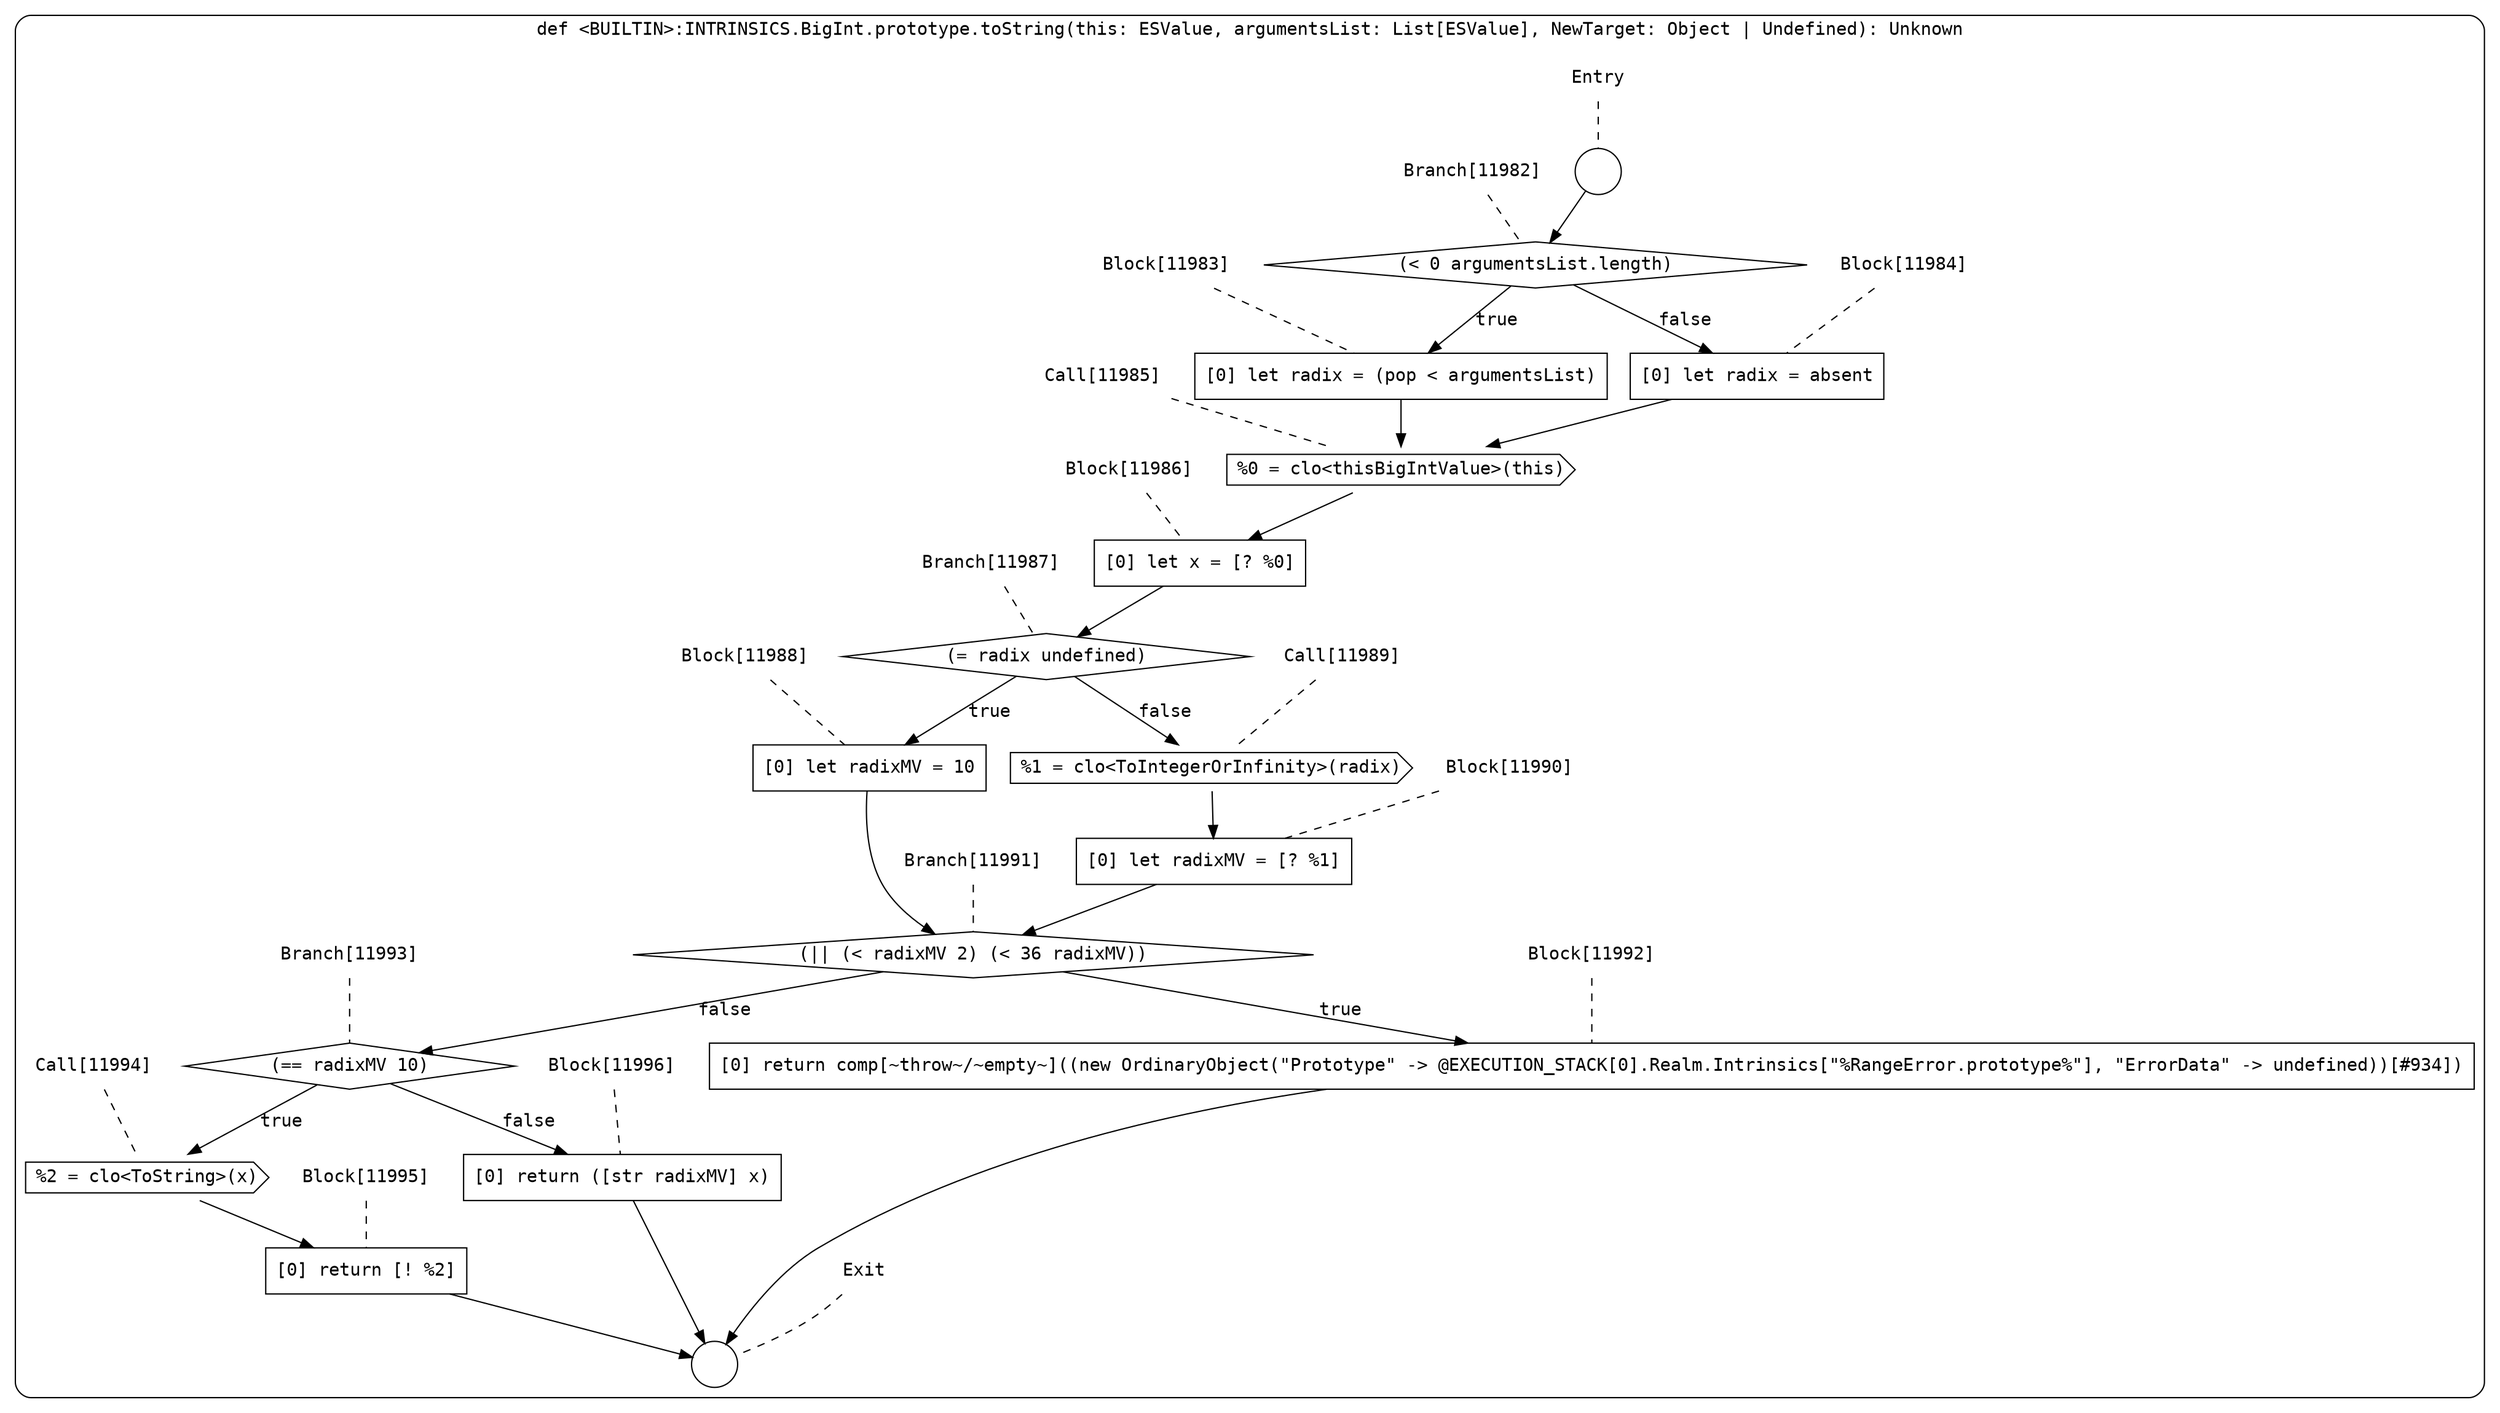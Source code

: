 digraph {
  graph [fontname = "Consolas"]
  node [fontname = "Consolas"]
  edge [fontname = "Consolas"]
  subgraph cluster2074 {
    label = "def <BUILTIN>:INTRINSICS.BigInt.prototype.toString(this: ESValue, argumentsList: List[ESValue], NewTarget: Object | Undefined): Unknown"
    style = rounded
    cluster2074_entry_name [shape=none, label=<<font color="black">Entry</font>>]
    cluster2074_entry_name -> cluster2074_entry [arrowhead=none, color="black", style=dashed]
    cluster2074_entry [shape=circle label=" " color="black" fillcolor="white" style=filled]
    cluster2074_entry -> node11982 [color="black"]
    cluster2074_exit_name [shape=none, label=<<font color="black">Exit</font>>]
    cluster2074_exit_name -> cluster2074_exit [arrowhead=none, color="black", style=dashed]
    cluster2074_exit [shape=circle label=" " color="black" fillcolor="white" style=filled]
    node11982_name [shape=none, label=<<font color="black">Branch[11982]</font>>]
    node11982_name -> node11982 [arrowhead=none, color="black", style=dashed]
    node11982 [shape=diamond, label=<<font color="black">(&lt; 0 argumentsList.length)</font>> color="black" fillcolor="white", style=filled]
    node11982 -> node11983 [label=<<font color="black">true</font>> color="black"]
    node11982 -> node11984 [label=<<font color="black">false</font>> color="black"]
    node11983_name [shape=none, label=<<font color="black">Block[11983]</font>>]
    node11983_name -> node11983 [arrowhead=none, color="black", style=dashed]
    node11983 [shape=box, label=<<font color="black">[0] let radix = (pop &lt; argumentsList)<BR ALIGN="LEFT"/></font>> color="black" fillcolor="white", style=filled]
    node11983 -> node11985 [color="black"]
    node11984_name [shape=none, label=<<font color="black">Block[11984]</font>>]
    node11984_name -> node11984 [arrowhead=none, color="black", style=dashed]
    node11984 [shape=box, label=<<font color="black">[0] let radix = absent<BR ALIGN="LEFT"/></font>> color="black" fillcolor="white", style=filled]
    node11984 -> node11985 [color="black"]
    node11985_name [shape=none, label=<<font color="black">Call[11985]</font>>]
    node11985_name -> node11985 [arrowhead=none, color="black", style=dashed]
    node11985 [shape=cds, label=<<font color="black">%0 = clo&lt;thisBigIntValue&gt;(this)</font>> color="black" fillcolor="white", style=filled]
    node11985 -> node11986 [color="black"]
    node11986_name [shape=none, label=<<font color="black">Block[11986]</font>>]
    node11986_name -> node11986 [arrowhead=none, color="black", style=dashed]
    node11986 [shape=box, label=<<font color="black">[0] let x = [? %0]<BR ALIGN="LEFT"/></font>> color="black" fillcolor="white", style=filled]
    node11986 -> node11987 [color="black"]
    node11987_name [shape=none, label=<<font color="black">Branch[11987]</font>>]
    node11987_name -> node11987 [arrowhead=none, color="black", style=dashed]
    node11987 [shape=diamond, label=<<font color="black">(= radix undefined)</font>> color="black" fillcolor="white", style=filled]
    node11987 -> node11988 [label=<<font color="black">true</font>> color="black"]
    node11987 -> node11989 [label=<<font color="black">false</font>> color="black"]
    node11988_name [shape=none, label=<<font color="black">Block[11988]</font>>]
    node11988_name -> node11988 [arrowhead=none, color="black", style=dashed]
    node11988 [shape=box, label=<<font color="black">[0] let radixMV = 10<BR ALIGN="LEFT"/></font>> color="black" fillcolor="white", style=filled]
    node11988 -> node11991 [color="black"]
    node11989_name [shape=none, label=<<font color="black">Call[11989]</font>>]
    node11989_name -> node11989 [arrowhead=none, color="black", style=dashed]
    node11989 [shape=cds, label=<<font color="black">%1 = clo&lt;ToIntegerOrInfinity&gt;(radix)</font>> color="black" fillcolor="white", style=filled]
    node11989 -> node11990 [color="black"]
    node11991_name [shape=none, label=<<font color="black">Branch[11991]</font>>]
    node11991_name -> node11991 [arrowhead=none, color="black", style=dashed]
    node11991 [shape=diamond, label=<<font color="black">(|| (&lt; radixMV 2) (&lt; 36 radixMV))</font>> color="black" fillcolor="white", style=filled]
    node11991 -> node11992 [label=<<font color="black">true</font>> color="black"]
    node11991 -> node11993 [label=<<font color="black">false</font>> color="black"]
    node11990_name [shape=none, label=<<font color="black">Block[11990]</font>>]
    node11990_name -> node11990 [arrowhead=none, color="black", style=dashed]
    node11990 [shape=box, label=<<font color="black">[0] let radixMV = [? %1]<BR ALIGN="LEFT"/></font>> color="black" fillcolor="white", style=filled]
    node11990 -> node11991 [color="black"]
    node11992_name [shape=none, label=<<font color="black">Block[11992]</font>>]
    node11992_name -> node11992 [arrowhead=none, color="black", style=dashed]
    node11992 [shape=box, label=<<font color="black">[0] return comp[~throw~/~empty~]((new OrdinaryObject(&quot;Prototype&quot; -&gt; @EXECUTION_STACK[0].Realm.Intrinsics[&quot;%RangeError.prototype%&quot;], &quot;ErrorData&quot; -&gt; undefined))[#934])<BR ALIGN="LEFT"/></font>> color="black" fillcolor="white", style=filled]
    node11992 -> cluster2074_exit [color="black"]
    node11993_name [shape=none, label=<<font color="black">Branch[11993]</font>>]
    node11993_name -> node11993 [arrowhead=none, color="black", style=dashed]
    node11993 [shape=diamond, label=<<font color="black">(== radixMV 10)</font>> color="black" fillcolor="white", style=filled]
    node11993 -> node11994 [label=<<font color="black">true</font>> color="black"]
    node11993 -> node11996 [label=<<font color="black">false</font>> color="black"]
    node11994_name [shape=none, label=<<font color="black">Call[11994]</font>>]
    node11994_name -> node11994 [arrowhead=none, color="black", style=dashed]
    node11994 [shape=cds, label=<<font color="black">%2 = clo&lt;ToString&gt;(x)</font>> color="black" fillcolor="white", style=filled]
    node11994 -> node11995 [color="black"]
    node11996_name [shape=none, label=<<font color="black">Block[11996]</font>>]
    node11996_name -> node11996 [arrowhead=none, color="black", style=dashed]
    node11996 [shape=box, label=<<font color="black">[0] return ([str radixMV] x)<BR ALIGN="LEFT"/></font>> color="black" fillcolor="white", style=filled]
    node11996 -> cluster2074_exit [color="black"]
    node11995_name [shape=none, label=<<font color="black">Block[11995]</font>>]
    node11995_name -> node11995 [arrowhead=none, color="black", style=dashed]
    node11995 [shape=box, label=<<font color="black">[0] return [! %2]<BR ALIGN="LEFT"/></font>> color="black" fillcolor="white", style=filled]
    node11995 -> cluster2074_exit [color="black"]
  }
}